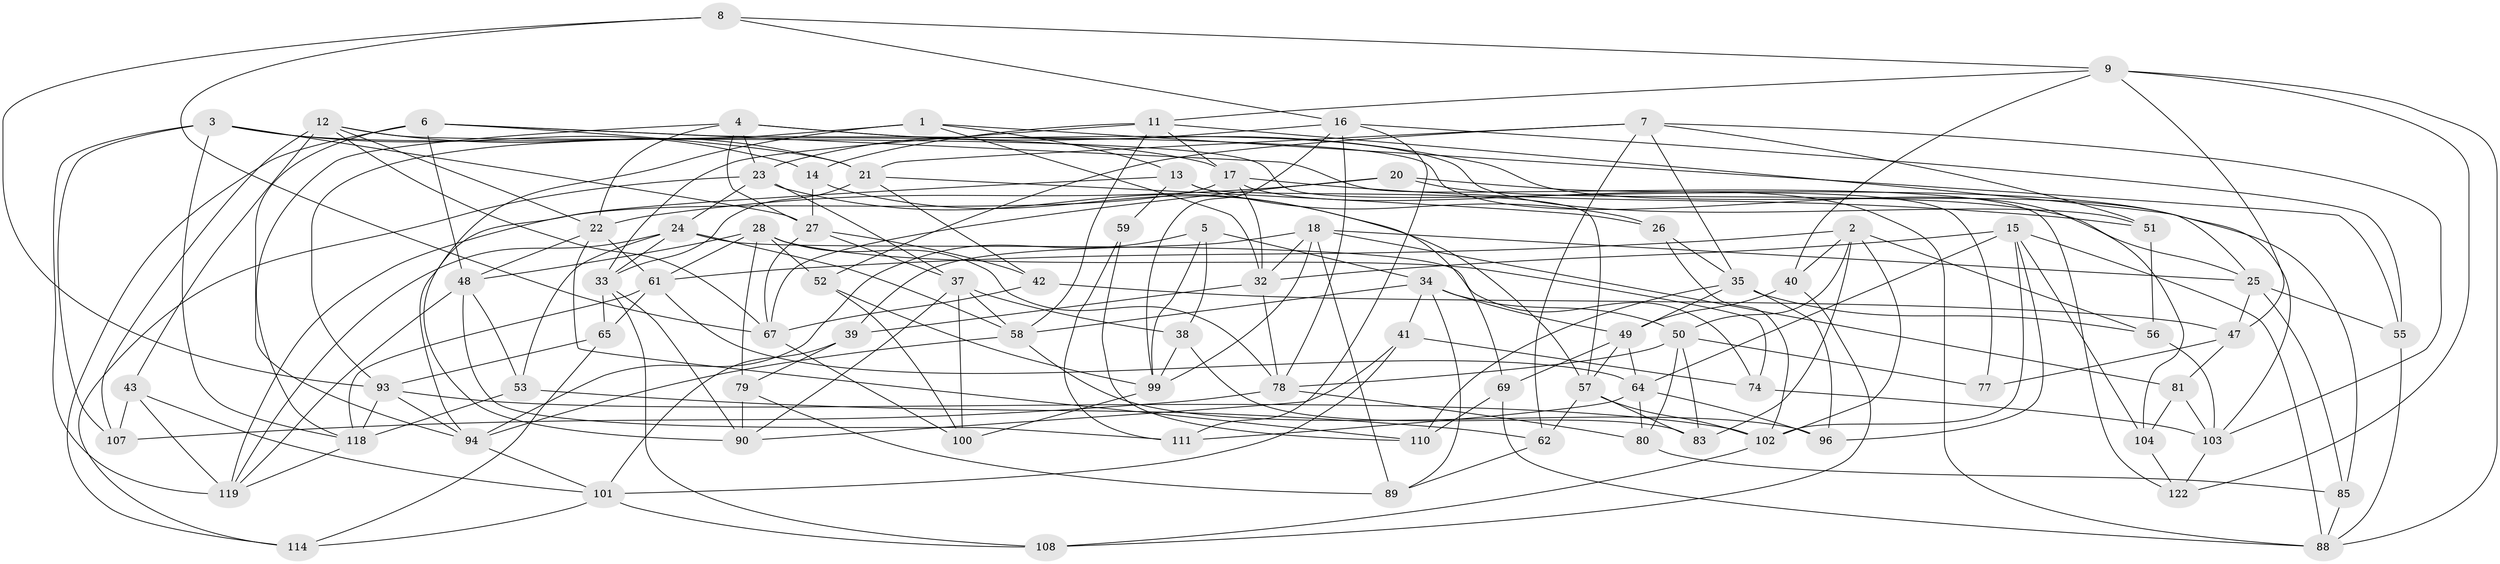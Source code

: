 // Generated by graph-tools (version 1.1) at 2025/52/02/27/25 19:52:27]
// undirected, 83 vertices, 209 edges
graph export_dot {
graph [start="1"]
  node [color=gray90,style=filled];
  1 [super="+10"];
  2 [super="+31"];
  3 [super="+68"];
  4 [super="+54"];
  5;
  6 [super="+127"];
  7 [super="+46"];
  8;
  9 [super="+19"];
  11 [super="+73"];
  12 [super="+63"];
  13 [super="+128"];
  14;
  15 [super="+36"];
  16 [super="+121"];
  17 [super="+113"];
  18 [super="+30"];
  20;
  21 [super="+106"];
  22 [super="+82"];
  23 [super="+29"];
  24 [super="+45"];
  25 [super="+86"];
  26;
  27 [super="+72"];
  28 [super="+71"];
  32 [super="+44"];
  33 [super="+60"];
  34 [super="+84"];
  35 [super="+92"];
  37 [super="+117"];
  38;
  39;
  40;
  41;
  42;
  43;
  47 [super="+66"];
  48 [super="+75"];
  49 [super="+109"];
  50 [super="+123"];
  51;
  52;
  53;
  55;
  56;
  57 [super="+76"];
  58 [super="+70"];
  59;
  61 [super="+87"];
  62;
  64 [super="+116"];
  65;
  67 [super="+91"];
  69;
  74;
  77;
  78 [super="+97"];
  79;
  80;
  81;
  83;
  85;
  88 [super="+98"];
  89;
  90 [super="+105"];
  93 [super="+95"];
  94 [super="+112"];
  96;
  99 [super="+126"];
  100;
  101 [super="+129"];
  102 [super="+115"];
  103 [super="+124"];
  104;
  107;
  108;
  110;
  111;
  114;
  118 [super="+120"];
  119 [super="+125"];
  122;
  1 -- 55;
  1 -- 90 [weight=2];
  1 -- 32;
  1 -- 93;
  1 -- 13;
  2 -- 50;
  2 -- 40;
  2 -- 83;
  2 -- 56;
  2 -- 61;
  2 -- 102;
  3 -- 119;
  3 -- 14;
  3 -- 107;
  3 -- 17;
  3 -- 118;
  3 -- 27;
  4 -- 51;
  4 -- 27;
  4 -- 103;
  4 -- 22;
  4 -- 23;
  4 -- 118;
  5 -- 34;
  5 -- 94;
  5 -- 38;
  5 -- 99;
  6 -- 94;
  6 -- 21;
  6 -- 104;
  6 -- 48;
  6 -- 114;
  6 -- 122;
  7 -- 51;
  7 -- 35;
  7 -- 52;
  7 -- 103;
  7 -- 21;
  7 -- 62;
  8 -- 16;
  8 -- 93;
  8 -- 9;
  8 -- 67;
  9 -- 122;
  9 -- 47;
  9 -- 40;
  9 -- 11;
  9 -- 88;
  11 -- 33;
  11 -- 25;
  11 -- 17;
  11 -- 58;
  11 -- 14;
  12 -- 77;
  12 -- 22;
  12 -- 107;
  12 -- 43;
  12 -- 67;
  12 -- 21;
  13 -- 26;
  13 -- 59 [weight=2];
  13 -- 57;
  13 -- 94;
  14 -- 69;
  14 -- 27;
  15 -- 104;
  15 -- 102;
  15 -- 64;
  15 -- 96;
  15 -- 32;
  15 -- 88;
  16 -- 55;
  16 -- 78;
  16 -- 99;
  16 -- 23;
  16 -- 111;
  17 -- 51;
  17 -- 88;
  17 -- 119;
  17 -- 32;
  18 -- 39;
  18 -- 81;
  18 -- 25;
  18 -- 32;
  18 -- 89;
  18 -- 99;
  20 -- 22;
  20 -- 85;
  20 -- 67;
  20 -- 25;
  21 -- 42;
  21 -- 33;
  21 -- 26;
  22 -- 61;
  22 -- 110;
  22 -- 48;
  23 -- 114;
  23 -- 57;
  23 -- 24;
  23 -- 37;
  24 -- 53;
  24 -- 33;
  24 -- 74;
  24 -- 58;
  24 -- 119;
  25 -- 55;
  25 -- 47;
  25 -- 85;
  26 -- 35;
  26 -- 102;
  27 -- 42;
  27 -- 37;
  27 -- 67;
  28 -- 61;
  28 -- 74;
  28 -- 78;
  28 -- 52;
  28 -- 79;
  28 -- 48;
  32 -- 78;
  32 -- 39;
  33 -- 65;
  33 -- 108;
  33 -- 90;
  34 -- 50;
  34 -- 89;
  34 -- 49;
  34 -- 41;
  34 -- 58;
  35 -- 56;
  35 -- 96;
  35 -- 110;
  35 -- 49;
  37 -- 38;
  37 -- 90;
  37 -- 100;
  37 -- 58;
  38 -- 99;
  38 -- 83;
  39 -- 79;
  39 -- 101;
  40 -- 108;
  40 -- 49;
  41 -- 90;
  41 -- 74;
  41 -- 101;
  42 -- 67;
  42 -- 47;
  43 -- 107;
  43 -- 101;
  43 -- 119;
  47 -- 81;
  47 -- 77 [weight=2];
  48 -- 111;
  48 -- 119;
  48 -- 53;
  49 -- 69;
  49 -- 64;
  49 -- 57;
  50 -- 77;
  50 -- 80;
  50 -- 83;
  50 -- 78;
  51 -- 56;
  52 -- 100;
  52 -- 99;
  53 -- 118;
  53 -- 62;
  55 -- 88;
  56 -- 103;
  57 -- 83;
  57 -- 62;
  57 -- 102;
  58 -- 96;
  58 -- 94;
  59 -- 111;
  59 -- 110;
  61 -- 65;
  61 -- 118;
  61 -- 64;
  62 -- 89;
  64 -- 111;
  64 -- 80;
  64 -- 96;
  65 -- 114;
  65 -- 93;
  67 -- 100;
  69 -- 88;
  69 -- 110;
  74 -- 103;
  78 -- 107;
  78 -- 80;
  79 -- 89;
  79 -- 90;
  80 -- 85;
  81 -- 104;
  81 -- 103;
  85 -- 88;
  93 -- 102;
  93 -- 118;
  93 -- 94;
  94 -- 101;
  99 -- 100;
  101 -- 114;
  101 -- 108;
  102 -- 108;
  103 -- 122;
  104 -- 122;
  118 -- 119;
}

